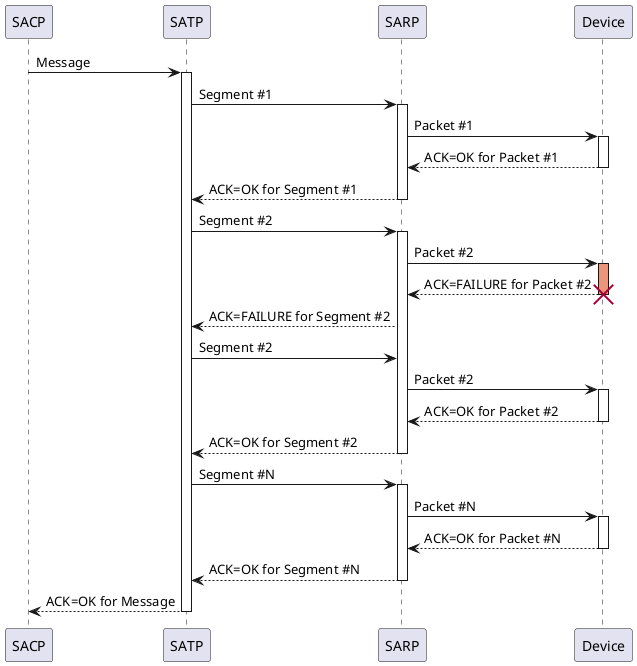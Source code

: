 @startuml
participant SACP

SACP -> SATP: Message
activate SATP

SATP -> SARP: Segment #1
activate SARP

SARP -> Device: Packet #1
activate Device
Device --> SARP: ACK=OK for Packet #1
deactivate Device

SARP --> SATP: ACK=OK for Segment #1
deactivate SARP

SATP -> SARP: Segment #2
activate SARP

SARP -> Device: Packet #2
activate Device #DarkSalmon
Device --> SARP: ACK=FAILURE for Packet #2
destroy Device

SARP --> SATP: ACK=FAILURE for Segment #2
SATP -> SARP: Segment #2

SARP -> Device: Packet #2
activate Device
Device --> SARP: ACK=OK for Packet #2
deactivate Device

SARP --> SATP: ACK=OK for Segment #2
deactivate SARP

SATP -> SARP: Segment #N
activate SARP

SARP -> Device: Packet #N
activate Device
Device --> SARP: ACK=OK for Packet #N
deactivate Device

SARP --> SATP: ACK=OK for Segment #N
deactivate SARP

SATP --> SACP: ACK=OK for Message
deactivate SATP

@enduml
